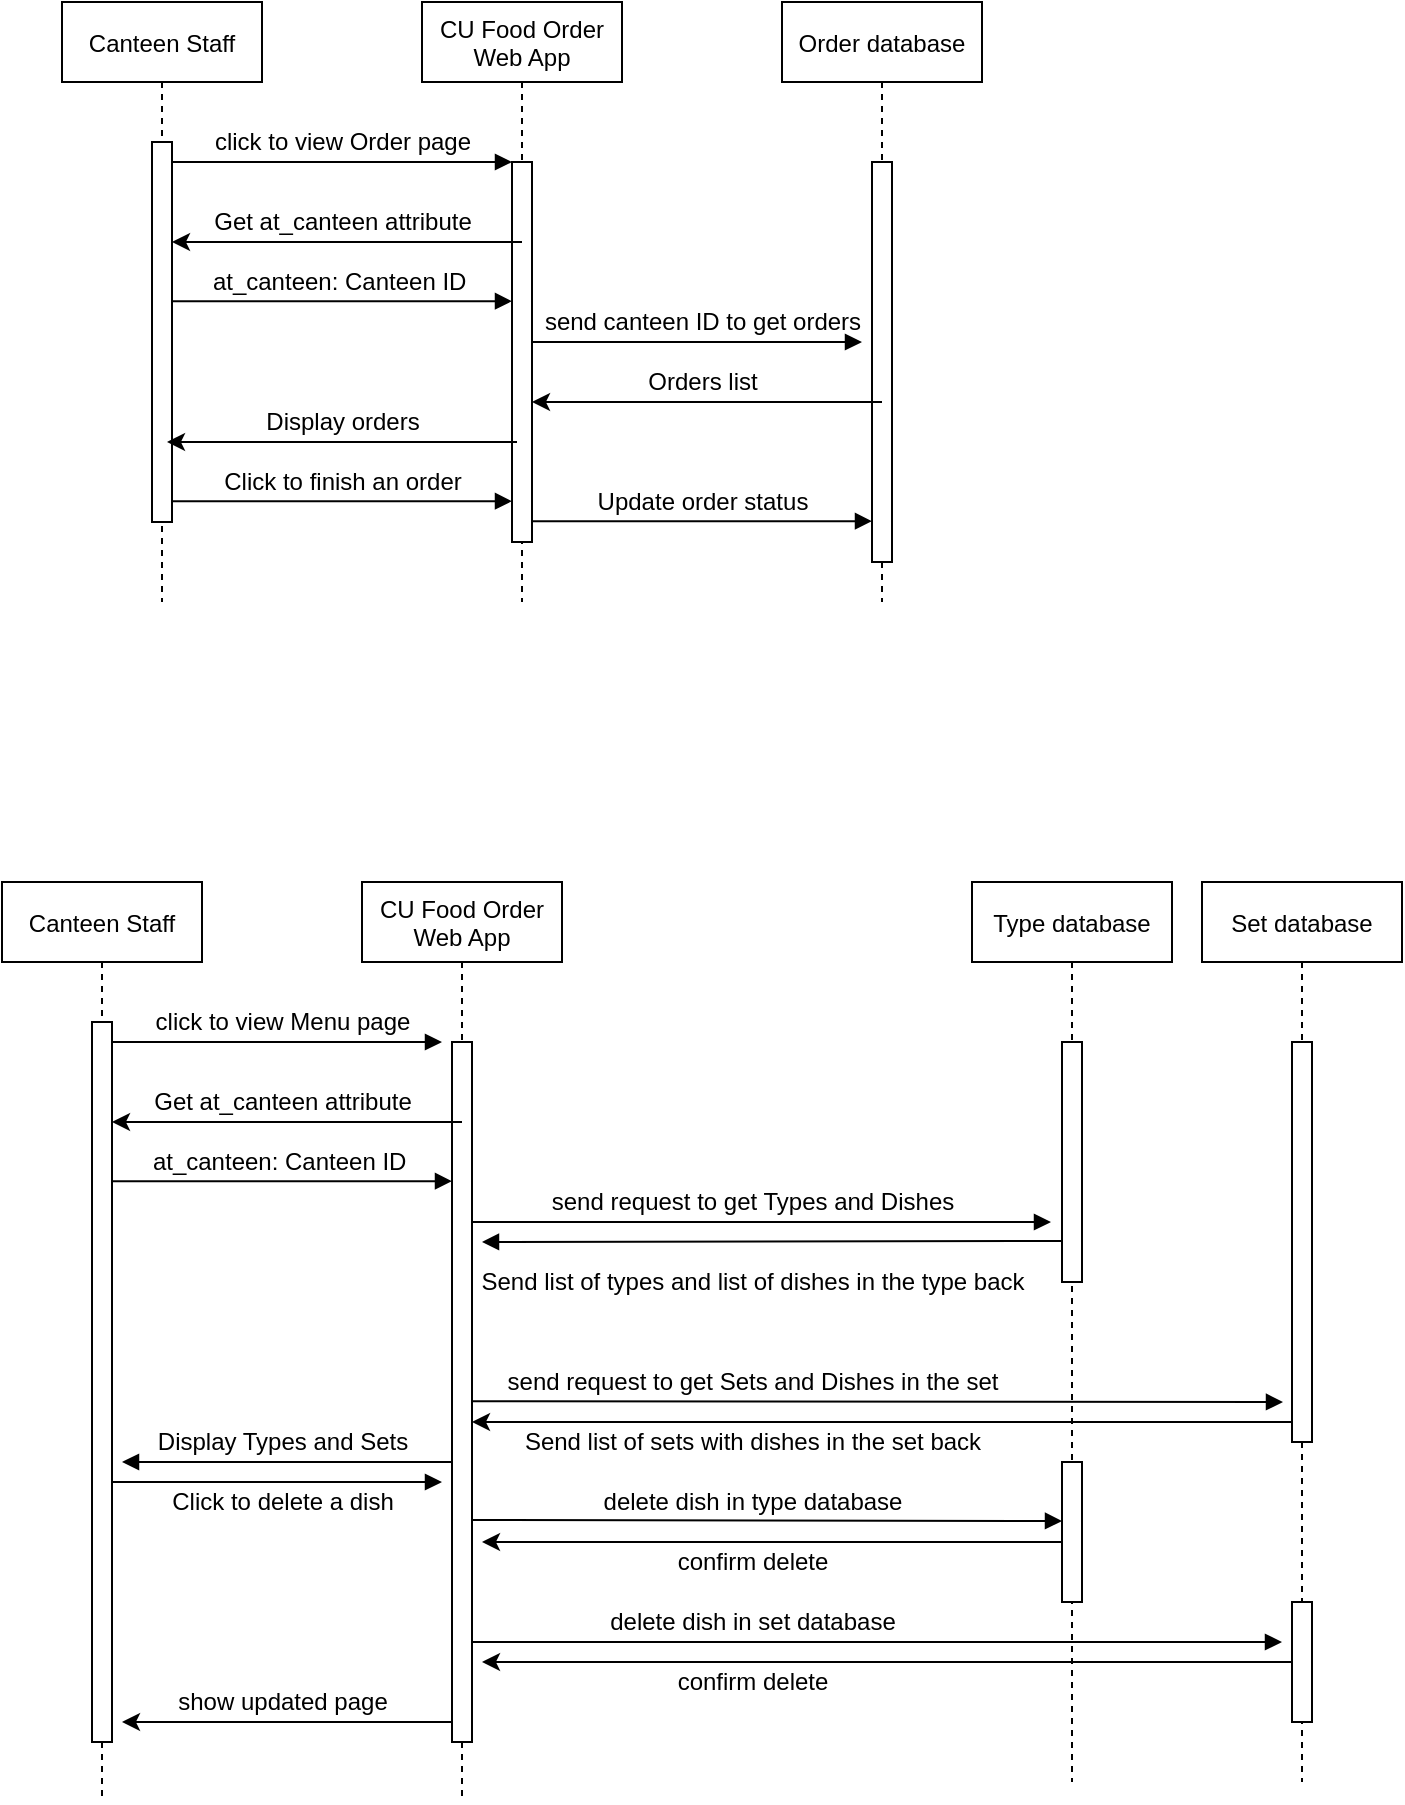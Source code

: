 <mxfile version="17.5.1" type="github">
  <diagram id="JyH9dKXLlh4wl-Uolb7m" name="Page-1">
    <mxGraphModel dx="1183" dy="735" grid="1" gridSize="10" guides="1" tooltips="1" connect="1" arrows="1" fold="1" page="1" pageScale="1" pageWidth="850" pageHeight="1100" math="0" shadow="0">
      <root>
        <mxCell id="0" />
        <mxCell id="1" parent="0" />
        <mxCell id="SsQwXliOyGbZY1lNXIvn-25" value="" style="verticalAlign=bottom;endArrow=block;entryX=0;entryY=0;shadow=0;strokeWidth=1;" edge="1" parent="1">
          <mxGeometry relative="1" as="geometry">
            <mxPoint x="350" y="250.0" as="sourcePoint" />
            <mxPoint x="520" y="250.0" as="targetPoint" />
          </mxGeometry>
        </mxCell>
        <mxCell id="SsQwXliOyGbZY1lNXIvn-1" value="Canteen Staff" style="shape=umlLifeline;perimeter=lifelinePerimeter;container=1;collapsible=0;recursiveResize=0;rounded=0;shadow=0;strokeWidth=1;" vertex="1" parent="1">
          <mxGeometry x="120" y="80" width="100" height="300" as="geometry" />
        </mxCell>
        <mxCell id="SsQwXliOyGbZY1lNXIvn-2" value="" style="points=[];perimeter=orthogonalPerimeter;rounded=0;shadow=0;strokeWidth=1;" vertex="1" parent="SsQwXliOyGbZY1lNXIvn-1">
          <mxGeometry x="45" y="70" width="10" height="190" as="geometry" />
        </mxCell>
        <mxCell id="SsQwXliOyGbZY1lNXIvn-5" value="CU Food Order&#xa;Web App" style="shape=umlLifeline;perimeter=lifelinePerimeter;container=1;collapsible=0;recursiveResize=0;rounded=0;shadow=0;strokeWidth=1;" vertex="1" parent="1">
          <mxGeometry x="300" y="80" width="100" height="300" as="geometry" />
        </mxCell>
        <mxCell id="SsQwXliOyGbZY1lNXIvn-6" value="" style="points=[];perimeter=orthogonalPerimeter;rounded=0;shadow=0;strokeWidth=1;" vertex="1" parent="SsQwXliOyGbZY1lNXIvn-5">
          <mxGeometry x="45" y="80" width="10" height="190" as="geometry" />
        </mxCell>
        <mxCell id="SsQwXliOyGbZY1lNXIvn-39" value="" style="verticalAlign=bottom;endArrow=block;entryX=0;entryY=0;shadow=0;strokeWidth=1;" edge="1" parent="SsQwXliOyGbZY1lNXIvn-5">
          <mxGeometry relative="1" as="geometry">
            <mxPoint x="-125" y="249.58" as="sourcePoint" />
            <mxPoint x="45" y="249.58" as="targetPoint" />
          </mxGeometry>
        </mxCell>
        <mxCell id="SsQwXliOyGbZY1lNXIvn-40" value="Click to finish an order" style="text;html=1;align=center;verticalAlign=middle;resizable=0;points=[];autosize=1;strokeColor=none;fillColor=none;" vertex="1" parent="SsQwXliOyGbZY1lNXIvn-5">
          <mxGeometry x="-105" y="230" width="130" height="20" as="geometry" />
        </mxCell>
        <mxCell id="SsQwXliOyGbZY1lNXIvn-8" value="" style="verticalAlign=bottom;endArrow=block;entryX=0;entryY=0;shadow=0;strokeWidth=1;" edge="1" parent="1" source="SsQwXliOyGbZY1lNXIvn-2" target="SsQwXliOyGbZY1lNXIvn-6">
          <mxGeometry relative="1" as="geometry">
            <mxPoint x="275" y="160" as="sourcePoint" />
          </mxGeometry>
        </mxCell>
        <mxCell id="SsQwXliOyGbZY1lNXIvn-21" value="Order database" style="shape=umlLifeline;perimeter=lifelinePerimeter;container=1;collapsible=0;recursiveResize=0;rounded=0;shadow=0;strokeWidth=1;" vertex="1" parent="1">
          <mxGeometry x="480" y="80" width="100" height="300" as="geometry" />
        </mxCell>
        <mxCell id="SsQwXliOyGbZY1lNXIvn-22" value="" style="points=[];perimeter=orthogonalPerimeter;rounded=0;shadow=0;strokeWidth=1;" vertex="1" parent="SsQwXliOyGbZY1lNXIvn-21">
          <mxGeometry x="45" y="80" width="10" height="200" as="geometry" />
        </mxCell>
        <mxCell id="SsQwXliOyGbZY1lNXIvn-35" value="" style="endArrow=classic;html=1;rounded=0;" edge="1" parent="SsQwXliOyGbZY1lNXIvn-21">
          <mxGeometry width="50" height="50" relative="1" as="geometry">
            <mxPoint x="50" y="200" as="sourcePoint" />
            <mxPoint x="-125" y="200" as="targetPoint" />
            <Array as="points">
              <mxPoint x="10" y="200" />
              <mxPoint x="-40" y="200" />
            </Array>
          </mxGeometry>
        </mxCell>
        <mxCell id="SsQwXliOyGbZY1lNXIvn-24" value="click to view Order page" style="text;html=1;align=center;verticalAlign=middle;resizable=0;points=[];autosize=1;strokeColor=none;fillColor=none;" vertex="1" parent="1">
          <mxGeometry x="190" y="140" width="140" height="20" as="geometry" />
        </mxCell>
        <mxCell id="SsQwXliOyGbZY1lNXIvn-26" value="send canteen ID to get orders" style="text;html=1;align=center;verticalAlign=middle;resizable=0;points=[];autosize=1;strokeColor=none;fillColor=none;" vertex="1" parent="1">
          <mxGeometry x="355" y="230" width="170" height="20" as="geometry" />
        </mxCell>
        <mxCell id="SsQwXliOyGbZY1lNXIvn-28" value="" style="endArrow=classic;html=1;rounded=0;" edge="1" parent="1" target="SsQwXliOyGbZY1lNXIvn-2">
          <mxGeometry width="50" height="50" relative="1" as="geometry">
            <mxPoint x="350" y="200" as="sourcePoint" />
            <mxPoint x="350" y="180" as="targetPoint" />
            <Array as="points">
              <mxPoint x="310" y="200" />
              <mxPoint x="260" y="200" />
            </Array>
          </mxGeometry>
        </mxCell>
        <mxCell id="SsQwXliOyGbZY1lNXIvn-29" value="Get at_canteen attribute" style="text;html=1;align=center;verticalAlign=middle;resizable=0;points=[];autosize=1;strokeColor=none;fillColor=none;" vertex="1" parent="1">
          <mxGeometry x="190" y="180" width="140" height="20" as="geometry" />
        </mxCell>
        <mxCell id="SsQwXliOyGbZY1lNXIvn-30" value="" style="verticalAlign=bottom;endArrow=block;entryX=0;entryY=0;shadow=0;strokeWidth=1;" edge="1" parent="1">
          <mxGeometry relative="1" as="geometry">
            <mxPoint x="175" y="229.58" as="sourcePoint" />
            <mxPoint x="345" y="229.58" as="targetPoint" />
          </mxGeometry>
        </mxCell>
        <mxCell id="SsQwXliOyGbZY1lNXIvn-32" value="at_canteen: Canteen ID&amp;nbsp;" style="text;html=1;align=center;verticalAlign=middle;resizable=0;points=[];autosize=1;strokeColor=none;fillColor=none;" vertex="1" parent="1">
          <mxGeometry x="185" y="210" width="150" height="20" as="geometry" />
        </mxCell>
        <mxCell id="SsQwXliOyGbZY1lNXIvn-36" value="Orders list" style="text;html=1;align=center;verticalAlign=middle;resizable=0;points=[];autosize=1;strokeColor=none;fillColor=none;" vertex="1" parent="1">
          <mxGeometry x="405" y="260" width="70" height="20" as="geometry" />
        </mxCell>
        <mxCell id="SsQwXliOyGbZY1lNXIvn-37" value="" style="endArrow=classic;html=1;rounded=0;" edge="1" parent="1">
          <mxGeometry width="50" height="50" relative="1" as="geometry">
            <mxPoint x="347.5" y="300" as="sourcePoint" />
            <mxPoint x="172.5" y="300" as="targetPoint" />
            <Array as="points">
              <mxPoint x="307.5" y="300" />
              <mxPoint x="257.5" y="300" />
            </Array>
          </mxGeometry>
        </mxCell>
        <mxCell id="SsQwXliOyGbZY1lNXIvn-38" value="Display orders" style="text;html=1;align=center;verticalAlign=middle;resizable=0;points=[];autosize=1;strokeColor=none;fillColor=none;" vertex="1" parent="1">
          <mxGeometry x="215" y="280" width="90" height="20" as="geometry" />
        </mxCell>
        <mxCell id="SsQwXliOyGbZY1lNXIvn-41" value="" style="verticalAlign=bottom;endArrow=block;entryX=0;entryY=0;shadow=0;strokeWidth=1;" edge="1" parent="1">
          <mxGeometry relative="1" as="geometry">
            <mxPoint x="355" y="339.58" as="sourcePoint" />
            <mxPoint x="525" y="339.58" as="targetPoint" />
          </mxGeometry>
        </mxCell>
        <mxCell id="SsQwXliOyGbZY1lNXIvn-42" value="Update order status" style="text;html=1;align=center;verticalAlign=middle;resizable=0;points=[];autosize=1;strokeColor=none;fillColor=none;" vertex="1" parent="1">
          <mxGeometry x="380" y="320" width="120" height="20" as="geometry" />
        </mxCell>
        <mxCell id="SsQwXliOyGbZY1lNXIvn-43" value="" style="verticalAlign=bottom;endArrow=block;shadow=0;strokeWidth=1;entryX=-0.55;entryY=0.75;entryDx=0;entryDy=0;entryPerimeter=0;" edge="1" parent="1" target="SsQwXliOyGbZY1lNXIvn-66">
          <mxGeometry relative="1" as="geometry">
            <mxPoint x="320" y="690.0" as="sourcePoint" />
            <mxPoint x="490" y="690.0" as="targetPoint" />
          </mxGeometry>
        </mxCell>
        <mxCell id="SsQwXliOyGbZY1lNXIvn-44" value="Canteen Staff" style="shape=umlLifeline;perimeter=lifelinePerimeter;container=1;collapsible=0;recursiveResize=0;rounded=0;shadow=0;strokeWidth=1;" vertex="1" parent="1">
          <mxGeometry x="90" y="520" width="100" height="460" as="geometry" />
        </mxCell>
        <mxCell id="SsQwXliOyGbZY1lNXIvn-45" value="" style="points=[];perimeter=orthogonalPerimeter;rounded=0;shadow=0;strokeWidth=1;" vertex="1" parent="SsQwXliOyGbZY1lNXIvn-44">
          <mxGeometry x="45" y="70" width="10" height="360" as="geometry" />
        </mxCell>
        <mxCell id="SsQwXliOyGbZY1lNXIvn-82" value="" style="verticalAlign=bottom;endArrow=none;shadow=0;strokeWidth=1;startArrow=block;startFill=1;endFill=0;" edge="1" parent="SsQwXliOyGbZY1lNXIvn-44">
          <mxGeometry relative="1" as="geometry">
            <mxPoint x="60" y="290" as="sourcePoint" />
            <mxPoint x="225" y="290" as="targetPoint" />
          </mxGeometry>
        </mxCell>
        <mxCell id="SsQwXliOyGbZY1lNXIvn-93" value="" style="endArrow=classic;html=1;rounded=0;" edge="1" parent="SsQwXliOyGbZY1lNXIvn-44">
          <mxGeometry width="50" height="50" relative="1" as="geometry">
            <mxPoint x="225.5" y="420" as="sourcePoint" />
            <mxPoint x="60" y="420" as="targetPoint" />
            <Array as="points">
              <mxPoint x="185.5" y="420" />
              <mxPoint x="135.5" y="420" />
            </Array>
          </mxGeometry>
        </mxCell>
        <mxCell id="SsQwXliOyGbZY1lNXIvn-46" value="CU Food Order&#xa;Web App" style="shape=umlLifeline;perimeter=lifelinePerimeter;container=1;collapsible=0;recursiveResize=0;rounded=0;shadow=0;strokeWidth=1;" vertex="1" parent="1">
          <mxGeometry x="270" y="520" width="100" height="460" as="geometry" />
        </mxCell>
        <mxCell id="SsQwXliOyGbZY1lNXIvn-47" value="" style="points=[];perimeter=orthogonalPerimeter;rounded=0;shadow=0;strokeWidth=1;" vertex="1" parent="SsQwXliOyGbZY1lNXIvn-46">
          <mxGeometry x="45" y="80" width="10" height="350" as="geometry" />
        </mxCell>
        <mxCell id="SsQwXliOyGbZY1lNXIvn-50" value="" style="verticalAlign=bottom;endArrow=block;shadow=0;strokeWidth=1;" edge="1" parent="1" source="SsQwXliOyGbZY1lNXIvn-45">
          <mxGeometry relative="1" as="geometry">
            <mxPoint x="245" y="600" as="sourcePoint" />
            <mxPoint x="310" y="600" as="targetPoint" />
          </mxGeometry>
        </mxCell>
        <mxCell id="SsQwXliOyGbZY1lNXIvn-54" value="click to view Menu page" style="text;html=1;align=center;verticalAlign=middle;resizable=0;points=[];autosize=1;strokeColor=none;fillColor=none;" vertex="1" parent="1">
          <mxGeometry x="160" y="580" width="140" height="20" as="geometry" />
        </mxCell>
        <mxCell id="SsQwXliOyGbZY1lNXIvn-55" value="send request to get Types and Dishes" style="text;html=1;align=center;verticalAlign=middle;resizable=0;points=[];autosize=1;strokeColor=none;fillColor=none;" vertex="1" parent="1">
          <mxGeometry x="355" y="670" width="220" height="20" as="geometry" />
        </mxCell>
        <mxCell id="SsQwXliOyGbZY1lNXIvn-56" value="" style="endArrow=classic;html=1;rounded=0;" edge="1" parent="1" target="SsQwXliOyGbZY1lNXIvn-45">
          <mxGeometry width="50" height="50" relative="1" as="geometry">
            <mxPoint x="320" y="640" as="sourcePoint" />
            <mxPoint x="320" y="620" as="targetPoint" />
            <Array as="points">
              <mxPoint x="280" y="640" />
              <mxPoint x="230" y="640" />
            </Array>
          </mxGeometry>
        </mxCell>
        <mxCell id="SsQwXliOyGbZY1lNXIvn-57" value="Get at_canteen attribute" style="text;html=1;align=center;verticalAlign=middle;resizable=0;points=[];autosize=1;strokeColor=none;fillColor=none;" vertex="1" parent="1">
          <mxGeometry x="160" y="620" width="140" height="20" as="geometry" />
        </mxCell>
        <mxCell id="SsQwXliOyGbZY1lNXIvn-58" value="" style="verticalAlign=bottom;endArrow=block;entryX=0;entryY=0;shadow=0;strokeWidth=1;" edge="1" parent="1">
          <mxGeometry relative="1" as="geometry">
            <mxPoint x="145" y="669.58" as="sourcePoint" />
            <mxPoint x="315" y="669.58" as="targetPoint" />
          </mxGeometry>
        </mxCell>
        <mxCell id="SsQwXliOyGbZY1lNXIvn-59" value="at_canteen: Canteen ID&amp;nbsp;" style="text;html=1;align=center;verticalAlign=middle;resizable=0;points=[];autosize=1;strokeColor=none;fillColor=none;" vertex="1" parent="1">
          <mxGeometry x="155" y="650" width="150" height="20" as="geometry" />
        </mxCell>
        <mxCell id="SsQwXliOyGbZY1lNXIvn-62" value="delete dish in set database" style="text;html=1;align=center;verticalAlign=middle;resizable=0;points=[];autosize=1;strokeColor=none;fillColor=none;" vertex="1" parent="1">
          <mxGeometry x="385" y="880" width="160" height="20" as="geometry" />
        </mxCell>
        <mxCell id="SsQwXliOyGbZY1lNXIvn-63" value="" style="verticalAlign=bottom;endArrow=block;shadow=0;strokeWidth=1;entryX=-0.45;entryY=0.9;entryDx=0;entryDy=0;entryPerimeter=0;" edge="1" parent="1" target="SsQwXliOyGbZY1lNXIvn-69">
          <mxGeometry relative="1" as="geometry">
            <mxPoint x="325" y="779.58" as="sourcePoint" />
            <mxPoint x="495" y="779.58" as="targetPoint" />
          </mxGeometry>
        </mxCell>
        <mxCell id="SsQwXliOyGbZY1lNXIvn-65" value="Type database" style="shape=umlLifeline;perimeter=lifelinePerimeter;container=1;collapsible=0;recursiveResize=0;rounded=0;shadow=0;strokeWidth=1;" vertex="1" parent="1">
          <mxGeometry x="575" y="520" width="100" height="450" as="geometry" />
        </mxCell>
        <mxCell id="SsQwXliOyGbZY1lNXIvn-66" value="" style="points=[];perimeter=orthogonalPerimeter;rounded=0;shadow=0;strokeWidth=1;" vertex="1" parent="SsQwXliOyGbZY1lNXIvn-65">
          <mxGeometry x="45" y="80" width="10" height="120" as="geometry" />
        </mxCell>
        <mxCell id="SsQwXliOyGbZY1lNXIvn-76" value="" style="endArrow=classic;html=1;rounded=0;" edge="1" parent="SsQwXliOyGbZY1lNXIvn-65">
          <mxGeometry width="50" height="50" relative="1" as="geometry">
            <mxPoint x="165" y="270" as="sourcePoint" />
            <mxPoint x="-250" y="270" as="targetPoint" />
            <Array as="points">
              <mxPoint x="5.5" y="270" />
              <mxPoint x="-44.5" y="270" />
            </Array>
          </mxGeometry>
        </mxCell>
        <mxCell id="SsQwXliOyGbZY1lNXIvn-87" value="" style="points=[];perimeter=orthogonalPerimeter;rounded=0;shadow=0;strokeWidth=1;" vertex="1" parent="SsQwXliOyGbZY1lNXIvn-65">
          <mxGeometry x="45" y="290" width="10" height="70" as="geometry" />
        </mxCell>
        <mxCell id="SsQwXliOyGbZY1lNXIvn-61" value="" style="endArrow=classic;html=1;rounded=0;" edge="1" parent="SsQwXliOyGbZY1lNXIvn-65">
          <mxGeometry width="50" height="50" relative="1" as="geometry">
            <mxPoint x="160" y="390" as="sourcePoint" />
            <mxPoint x="-245" y="390" as="targetPoint" />
            <Array as="points">
              <mxPoint x="120" y="390" />
              <mxPoint x="70" y="390" />
            </Array>
          </mxGeometry>
        </mxCell>
        <mxCell id="SsQwXliOyGbZY1lNXIvn-68" value="Set database" style="shape=umlLifeline;perimeter=lifelinePerimeter;container=1;collapsible=0;recursiveResize=0;rounded=0;shadow=0;strokeWidth=1;" vertex="1" parent="1">
          <mxGeometry x="690" y="520" width="100" height="450" as="geometry" />
        </mxCell>
        <mxCell id="SsQwXliOyGbZY1lNXIvn-69" value="" style="points=[];perimeter=orthogonalPerimeter;rounded=0;shadow=0;strokeWidth=1;" vertex="1" parent="SsQwXliOyGbZY1lNXIvn-68">
          <mxGeometry x="45" y="80" width="10" height="200" as="geometry" />
        </mxCell>
        <mxCell id="SsQwXliOyGbZY1lNXIvn-91" value="" style="points=[];perimeter=orthogonalPerimeter;rounded=0;shadow=0;strokeWidth=1;" vertex="1" parent="SsQwXliOyGbZY1lNXIvn-68">
          <mxGeometry x="45" y="360" width="10" height="60" as="geometry" />
        </mxCell>
        <mxCell id="SsQwXliOyGbZY1lNXIvn-72" value="Send list of types and list of dishes in the type back" style="text;html=1;align=center;verticalAlign=middle;resizable=0;points=[];autosize=1;strokeColor=none;fillColor=none;" vertex="1" parent="1">
          <mxGeometry x="320" y="710" width="290" height="20" as="geometry" />
        </mxCell>
        <mxCell id="SsQwXliOyGbZY1lNXIvn-75" value="send request to get Sets and Dishes in the set" style="text;html=1;align=center;verticalAlign=middle;resizable=0;points=[];autosize=1;strokeColor=none;fillColor=none;" vertex="1" parent="1">
          <mxGeometry x="335" y="760" width="260" height="20" as="geometry" />
        </mxCell>
        <mxCell id="SsQwXliOyGbZY1lNXIvn-77" value="Send list of sets with dishes in the set back" style="text;html=1;align=center;verticalAlign=middle;resizable=0;points=[];autosize=1;strokeColor=none;fillColor=none;" vertex="1" parent="1">
          <mxGeometry x="345" y="790" width="240" height="20" as="geometry" />
        </mxCell>
        <mxCell id="SsQwXliOyGbZY1lNXIvn-79" value="" style="verticalAlign=bottom;endArrow=none;shadow=0;strokeWidth=1;startArrow=block;startFill=1;endFill=0;" edge="1" parent="1">
          <mxGeometry relative="1" as="geometry">
            <mxPoint x="330" y="700" as="sourcePoint" />
            <mxPoint x="619.5" y="699.5" as="targetPoint" />
          </mxGeometry>
        </mxCell>
        <mxCell id="SsQwXliOyGbZY1lNXIvn-48" value="" style="verticalAlign=bottom;endArrow=block;shadow=0;strokeWidth=1;" edge="1" parent="1">
          <mxGeometry relative="1" as="geometry">
            <mxPoint x="325" y="900.0" as="sourcePoint" />
            <mxPoint x="730" y="900" as="targetPoint" />
          </mxGeometry>
        </mxCell>
        <mxCell id="SsQwXliOyGbZY1lNXIvn-83" value="Display Types and Sets" style="text;html=1;align=center;verticalAlign=middle;resizable=0;points=[];autosize=1;strokeColor=none;fillColor=none;" vertex="1" parent="1">
          <mxGeometry x="160" y="790" width="140" height="20" as="geometry" />
        </mxCell>
        <mxCell id="SsQwXliOyGbZY1lNXIvn-84" value="" style="verticalAlign=bottom;endArrow=block;shadow=0;strokeWidth=1;" edge="1" parent="1">
          <mxGeometry relative="1" as="geometry">
            <mxPoint x="145" y="820.0" as="sourcePoint" />
            <mxPoint x="310" y="820" as="targetPoint" />
          </mxGeometry>
        </mxCell>
        <mxCell id="SsQwXliOyGbZY1lNXIvn-85" value="Click to delete a dish" style="text;html=1;align=center;verticalAlign=middle;resizable=0;points=[];autosize=1;strokeColor=none;fillColor=none;" vertex="1" parent="1">
          <mxGeometry x="165" y="820" width="130" height="20" as="geometry" />
        </mxCell>
        <mxCell id="SsQwXliOyGbZY1lNXIvn-86" value="" style="verticalAlign=bottom;endArrow=block;shadow=0;strokeWidth=1;" edge="1" parent="1">
          <mxGeometry relative="1" as="geometry">
            <mxPoint x="325" y="839.0" as="sourcePoint" />
            <mxPoint x="620" y="839.5" as="targetPoint" />
          </mxGeometry>
        </mxCell>
        <mxCell id="SsQwXliOyGbZY1lNXIvn-88" value="delete dish in type database" style="text;html=1;align=center;verticalAlign=middle;resizable=0;points=[];autosize=1;strokeColor=none;fillColor=none;" vertex="1" parent="1">
          <mxGeometry x="380" y="820" width="170" height="20" as="geometry" />
        </mxCell>
        <mxCell id="SsQwXliOyGbZY1lNXIvn-89" value="" style="endArrow=classic;html=1;rounded=0;" edge="1" parent="1">
          <mxGeometry width="50" height="50" relative="1" as="geometry">
            <mxPoint x="620" y="850" as="sourcePoint" />
            <mxPoint x="330" y="850" as="targetPoint" />
            <Array as="points">
              <mxPoint x="580" y="850" />
              <mxPoint x="530" y="850" />
            </Array>
          </mxGeometry>
        </mxCell>
        <mxCell id="SsQwXliOyGbZY1lNXIvn-90" value="confirm delete" style="text;html=1;align=center;verticalAlign=middle;resizable=0;points=[];autosize=1;strokeColor=none;fillColor=none;" vertex="1" parent="1">
          <mxGeometry x="420" y="850" width="90" height="20" as="geometry" />
        </mxCell>
        <mxCell id="SsQwXliOyGbZY1lNXIvn-92" value="confirm delete" style="text;html=1;align=center;verticalAlign=middle;resizable=0;points=[];autosize=1;strokeColor=none;fillColor=none;" vertex="1" parent="1">
          <mxGeometry x="420" y="910" width="90" height="20" as="geometry" />
        </mxCell>
        <mxCell id="SsQwXliOyGbZY1lNXIvn-94" value="show updated page" style="text;html=1;align=center;verticalAlign=middle;resizable=0;points=[];autosize=1;strokeColor=none;fillColor=none;" vertex="1" parent="1">
          <mxGeometry x="170" y="920" width="120" height="20" as="geometry" />
        </mxCell>
      </root>
    </mxGraphModel>
  </diagram>
</mxfile>
